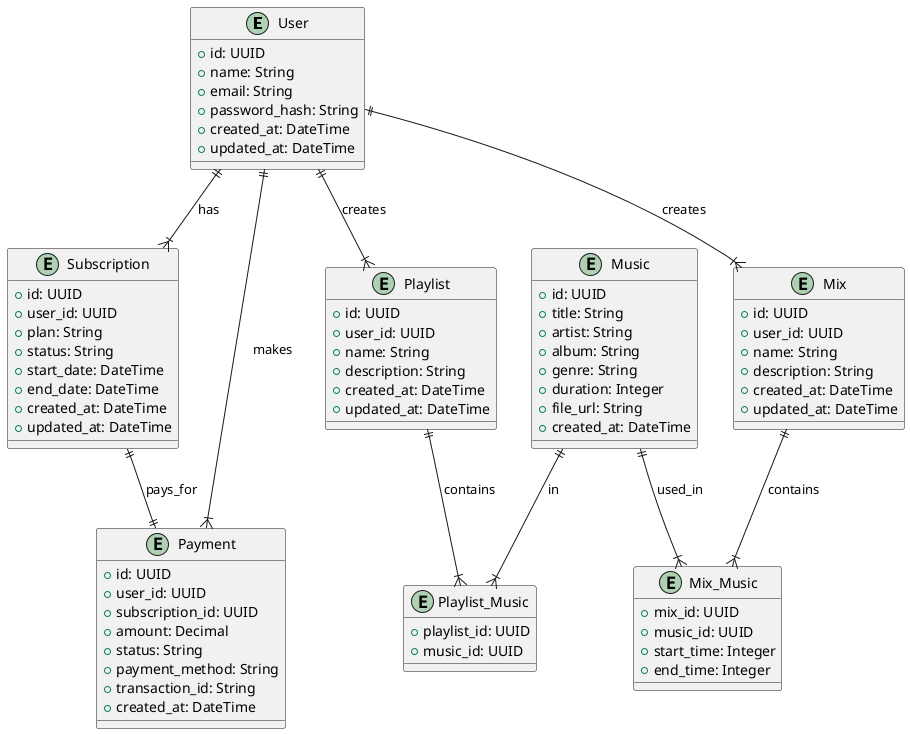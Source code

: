 @startuml

entity User {
  +id: UUID
  +name: String
  +email: String
  +password_hash: String
  +created_at: DateTime
  +updated_at: DateTime
}

entity Subscription {
  +id: UUID
  +user_id: UUID
  +plan: String
  +status: String
  +start_date: DateTime
  +end_date: DateTime
  +created_at: DateTime
  +updated_at: DateTime
}

entity Payment {
  +id: UUID
  +user_id: UUID
  +subscription_id: UUID
  +amount: Decimal
  +status: String
  +payment_method: String
  +transaction_id: String
  +created_at: DateTime
}

entity Music {
  +id: UUID
  +title: String
  +artist: String
  +album: String
  +genre: String
  +duration: Integer
  +file_url: String
  +created_at: DateTime
}

entity Playlist {
  +id: UUID
  +user_id: UUID
  +name: String
  +description: String
  +created_at: DateTime
  +updated_at: DateTime
}

entity Playlist_Music {
  +playlist_id: UUID
  +music_id: UUID
}

entity Mix {
  +id: UUID
  +user_id: UUID
  +name: String
  +description: String
  +created_at: DateTime
  +updated_at: DateTime
}

entity Mix_Music {
  +mix_id: UUID
  +music_id: UUID
  +start_time: Integer
  +end_time: Integer
}

User ||--|{ Subscription : has
User ||--|{ Payment : makes
User ||--|{ Playlist : creates
User ||--|{ Mix : creates
Playlist ||--|{ Playlist_Music : contains
Music ||--|{ Playlist_Music : in
Mix ||--|{ Mix_Music : contains
Music ||--|{ Mix_Music : used_in
Subscription ||--|| Payment : pays_for

@enduml
